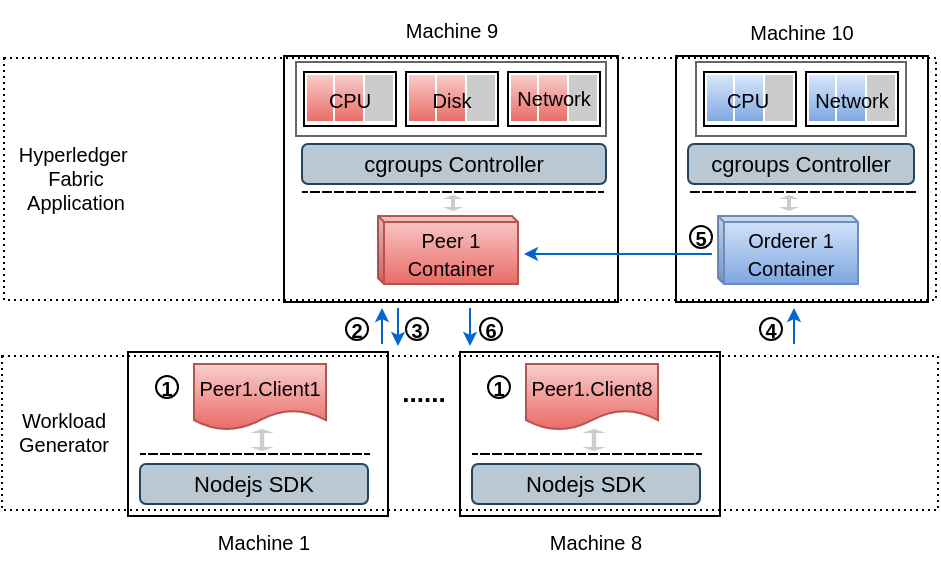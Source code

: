 <mxfile version="19.0.3" type="device"><diagram id="aW8BC6xyf7XYzy20FpQa" name="Page-1"><mxGraphModel dx="846" dy="538" grid="1" gridSize="10" guides="1" tooltips="1" connect="1" arrows="1" fold="1" page="1" pageScale="1" pageWidth="827" pageHeight="1169" math="0" shadow="0"><root><mxCell id="0"/><mxCell id="1" parent="0"/><mxCell id="LHHAvHQ3TDIsfeyb55IR-176" value="&lt;font style=&quot;font-size: 10px;&quot;&gt;Hyperledger&amp;nbsp;&lt;br style=&quot;&quot;&gt;Fabric&lt;br&gt;Application&lt;br&gt;&lt;/font&gt;" style="text;html=1;strokeColor=none;fillColor=none;align=center;verticalAlign=middle;whiteSpace=wrap;rounded=0;fontSize=8;" parent="1" vertex="1"><mxGeometry x="34" y="280" width="60" height="30" as="geometry"/></mxCell><mxCell id="LHHAvHQ3TDIsfeyb55IR-178" value="&lt;font style=&quot;font-size: 10px;&quot;&gt;Workload&lt;br&gt;Generator&lt;/font&gt;" style="text;html=1;strokeColor=none;fillColor=none;align=center;verticalAlign=middle;whiteSpace=wrap;rounded=0;fontSize=8;" parent="1" vertex="1"><mxGeometry x="28" y="407" width="60" height="30" as="geometry"/></mxCell><mxCell id="y3IzRbUAnqAGGWu6aX36-93" value="" style="rounded=0;whiteSpace=wrap;html=1;" parent="1" vertex="1"><mxGeometry x="168" y="234" width="167" height="123" as="geometry"/></mxCell><mxCell id="y3IzRbUAnqAGGWu6aX36-94" value="" style="rounded=0;whiteSpace=wrap;html=1;fillColor=#FFFFFF;fontColor=#333333;strokeColor=#666666;shadow=0;" parent="1" vertex="1"><mxGeometry x="174" y="237" width="155" height="37" as="geometry"/></mxCell><mxCell id="y3IzRbUAnqAGGWu6aX36-95" value="cgroups Controller" style="rounded=1;whiteSpace=wrap;html=1;fillColor=#bac8d3;strokeColor=#23445d;fontSize=11;" parent="1" vertex="1"><mxGeometry x="177" y="278" width="152" height="20" as="geometry"/></mxCell><mxCell id="y3IzRbUAnqAGGWu6aX36-96" value="" style="endArrow=none;dashed=1;html=1;rounded=0;fontColor=#000000;shape=link;sketch=0;width=0;" parent="1" edge="1"><mxGeometry width="50" height="50" relative="1" as="geometry"><mxPoint x="328" y="302" as="sourcePoint"/><mxPoint x="177" y="302" as="targetPoint"/></mxGeometry></mxCell><mxCell id="y3IzRbUAnqAGGWu6aX36-97" value="" style="html=1;shadow=0;dashed=0;align=center;verticalAlign=middle;shape=mxgraph.arrows2.twoWayArrow;dy=0.8;dx=1.0;fontColor=#000000;strokeColor=#CCCCCC;fillColor=#CCCCCC;direction=south;" parent="1" vertex="1"><mxGeometry x="250" y="304" width="5" height="7" as="geometry"/></mxCell><mxCell id="y3IzRbUAnqAGGWu6aX36-98" value="" style="rounded=0;whiteSpace=wrap;html=1;shadow=0;labelBackgroundColor=none;fontSize=10;fontColor=#000000;strokeColor=#000000;fillColor=#FFFFFF;" parent="1" vertex="1"><mxGeometry x="178" y="242" width="46" height="27" as="geometry"/></mxCell><mxCell id="y3IzRbUAnqAGGWu6aX36-99" value="" style="rounded=0;whiteSpace=wrap;html=1;shadow=0;fontSize=10;strokeColor=#FFFFFF;fillColor=#f8cecc;imageWidth=21;imageHeight=21;absoluteArcSize=1;gradientColor=#ea6b66;" parent="1" vertex="1"><mxGeometry x="179" y="243" width="15" height="24" as="geometry"/></mxCell><mxCell id="y3IzRbUAnqAGGWu6aX36-100" value="" style="rounded=0;whiteSpace=wrap;html=1;shadow=0;fontSize=10;strokeColor=#FFFFFF;fillColor=#f8cecc;imageWidth=21;imageHeight=21;absoluteArcSize=1;gradientColor=#ea6b66;" parent="1" vertex="1"><mxGeometry x="193" y="243" width="15" height="24" as="geometry"/></mxCell><mxCell id="y3IzRbUAnqAGGWu6aX36-101" value="" style="rounded=0;whiteSpace=wrap;html=1;shadow=0;fontSize=10;fontColor=#000000;strokeColor=#FFFFFF;fillColor=#CCCCCC;imageWidth=21;imageHeight=21;absoluteArcSize=1;" parent="1" vertex="1"><mxGeometry x="208" y="243" width="15" height="24" as="geometry"/></mxCell><mxCell id="y3IzRbUAnqAGGWu6aX36-102" value="CPU" style="text;html=1;strokeColor=none;fillColor=none;align=center;verticalAlign=middle;whiteSpace=wrap;rounded=0;fontSize=10;" parent="1" vertex="1"><mxGeometry x="174" y="244" width="54" height="24" as="geometry"/></mxCell><mxCell id="y3IzRbUAnqAGGWu6aX36-103" value="" style="rounded=0;whiteSpace=wrap;html=1;shadow=0;labelBackgroundColor=none;fontSize=10;fontColor=#000000;strokeColor=#000000;fillColor=#FFFFFF;" parent="1" vertex="1"><mxGeometry x="229" y="242" width="46" height="27" as="geometry"/></mxCell><mxCell id="y3IzRbUAnqAGGWu6aX36-104" value="" style="rounded=0;whiteSpace=wrap;html=1;shadow=0;fontSize=10;strokeColor=#FFFFFF;fillColor=#f8cecc;imageWidth=21;imageHeight=21;absoluteArcSize=1;gradientColor=#ea6b66;" parent="1" vertex="1"><mxGeometry x="230" y="243" width="15" height="24" as="geometry"/></mxCell><mxCell id="y3IzRbUAnqAGGWu6aX36-105" value="" style="rounded=0;whiteSpace=wrap;html=1;shadow=0;fontSize=10;strokeColor=#FFFFFF;fillColor=#f8cecc;imageWidth=21;imageHeight=21;absoluteArcSize=1;gradientColor=#ea6b66;" parent="1" vertex="1"><mxGeometry x="244" y="243" width="15" height="24" as="geometry"/></mxCell><mxCell id="y3IzRbUAnqAGGWu6aX36-106" value="" style="rounded=0;whiteSpace=wrap;html=1;shadow=0;fontSize=10;fontColor=#000000;strokeColor=#FFFFFF;fillColor=#CCCCCC;imageWidth=21;imageHeight=21;absoluteArcSize=1;" parent="1" vertex="1"><mxGeometry x="259" y="243" width="15" height="24" as="geometry"/></mxCell><mxCell id="y3IzRbUAnqAGGWu6aX36-107" value="Disk" style="text;html=1;strokeColor=none;fillColor=none;align=center;verticalAlign=middle;whiteSpace=wrap;rounded=0;fontSize=10;" parent="1" vertex="1"><mxGeometry x="225" y="244" width="54" height="24" as="geometry"/></mxCell><mxCell id="y3IzRbUAnqAGGWu6aX36-108" value="" style="rounded=0;whiteSpace=wrap;html=1;shadow=0;labelBackgroundColor=none;fontSize=10;fontColor=#000000;strokeColor=#000000;fillColor=#FFFFFF;" parent="1" vertex="1"><mxGeometry x="280" y="242" width="46" height="27" as="geometry"/></mxCell><mxCell id="y3IzRbUAnqAGGWu6aX36-109" value="" style="rounded=0;whiteSpace=wrap;html=1;shadow=0;fontSize=10;strokeColor=#FFFFFF;fillColor=#f8cecc;imageWidth=21;imageHeight=21;absoluteArcSize=1;gradientColor=#ea6b66;" parent="1" vertex="1"><mxGeometry x="281" y="243" width="15" height="24" as="geometry"/></mxCell><mxCell id="y3IzRbUAnqAGGWu6aX36-110" value="" style="rounded=0;whiteSpace=wrap;html=1;shadow=0;fontSize=10;strokeColor=#FFFFFF;fillColor=#f8cecc;imageWidth=21;imageHeight=21;absoluteArcSize=1;gradientColor=#ea6b66;" parent="1" vertex="1"><mxGeometry x="295" y="243" width="15" height="24" as="geometry"/></mxCell><mxCell id="y3IzRbUAnqAGGWu6aX36-111" value="" style="rounded=0;whiteSpace=wrap;html=1;shadow=0;fontSize=10;fontColor=#000000;strokeColor=#FFFFFF;fillColor=#CCCCCC;imageWidth=21;imageHeight=21;absoluteArcSize=1;" parent="1" vertex="1"><mxGeometry x="310" y="243" width="15" height="24" as="geometry"/></mxCell><mxCell id="y3IzRbUAnqAGGWu6aX36-112" value="Network" style="text;html=1;strokeColor=none;fillColor=none;align=center;verticalAlign=middle;whiteSpace=wrap;rounded=0;fontSize=10;" parent="1" vertex="1"><mxGeometry x="276" y="243" width="54" height="24" as="geometry"/></mxCell><mxCell id="y3IzRbUAnqAGGWu6aX36-118" value="&lt;font style=&quot;font-size: 10px;&quot;&gt;Peer 1&lt;br style=&quot;&quot;&gt;Container&lt;/font&gt;" style="shape=cube;whiteSpace=wrap;html=1;boundedLbl=1;backgroundOutline=1;darkOpacity=0.05;darkOpacity2=0.1;shadow=0;strokeColor=#b85450;fillColor=#f8cecc;size=3;fontSize=11;gradientColor=#ea6b66;" parent="1" vertex="1"><mxGeometry x="215" y="314" width="70" height="34" as="geometry"/></mxCell><mxCell id="y3IzRbUAnqAGGWu6aX36-119" value="&lt;font style=&quot;font-size: 10px;&quot;&gt;Machine 9&lt;/font&gt;" style="text;html=1;strokeColor=none;fillColor=none;align=center;verticalAlign=middle;whiteSpace=wrap;rounded=0;fontSize=10;" parent="1" vertex="1"><mxGeometry x="222" y="206" width="60" height="30" as="geometry"/></mxCell><mxCell id="y3IzRbUAnqAGGWu6aX36-120" value="" style="rounded=0;whiteSpace=wrap;html=1;" parent="1" vertex="1"><mxGeometry x="364" y="234" width="126" height="123" as="geometry"/></mxCell><mxCell id="y3IzRbUAnqAGGWu6aX36-121" value="" style="rounded=0;whiteSpace=wrap;html=1;fillColor=#FFFFFF;fontColor=#333333;strokeColor=#666666;shadow=0;" parent="1" vertex="1"><mxGeometry x="374" y="237" width="105" height="37" as="geometry"/></mxCell><mxCell id="y3IzRbUAnqAGGWu6aX36-122" value="cgroups Controller" style="rounded=1;whiteSpace=wrap;html=1;fillColor=#bac8d3;strokeColor=#23445d;fontSize=11;" parent="1" vertex="1"><mxGeometry x="370" y="278" width="113" height="20" as="geometry"/></mxCell><mxCell id="y3IzRbUAnqAGGWu6aX36-123" value="" style="endArrow=none;dashed=1;html=1;rounded=0;fontColor=#000000;shape=link;sketch=0;width=0;" parent="1" edge="1"><mxGeometry width="50" height="50" relative="1" as="geometry"><mxPoint x="484" y="302" as="sourcePoint"/><mxPoint x="371" y="302" as="targetPoint"/></mxGeometry></mxCell><mxCell id="y3IzRbUAnqAGGWu6aX36-124" value="" style="html=1;shadow=0;dashed=0;align=center;verticalAlign=middle;shape=mxgraph.arrows2.twoWayArrow;dy=0.8;dx=1.0;fontColor=#000000;strokeColor=#CCCCCC;fillColor=#CCCCCC;direction=south;" parent="1" vertex="1"><mxGeometry x="418" y="304" width="5" height="7" as="geometry"/></mxCell><mxCell id="y3IzRbUAnqAGGWu6aX36-125" value="" style="rounded=0;whiteSpace=wrap;html=1;shadow=0;labelBackgroundColor=none;fontSize=10;fontColor=#000000;strokeColor=#000000;fillColor=#FFFFFF;" parent="1" vertex="1"><mxGeometry x="378" y="242" width="46" height="27" as="geometry"/></mxCell><mxCell id="y3IzRbUAnqAGGWu6aX36-126" value="" style="rounded=0;whiteSpace=wrap;html=1;shadow=0;fontSize=10;strokeColor=#FFFFFF;fillColor=#dae8fc;imageWidth=21;imageHeight=21;absoluteArcSize=1;gradientColor=#7ea6e0;" parent="1" vertex="1"><mxGeometry x="379" y="243" width="15" height="24" as="geometry"/></mxCell><mxCell id="y3IzRbUAnqAGGWu6aX36-127" value="" style="rounded=0;whiteSpace=wrap;html=1;shadow=0;fontSize=10;strokeColor=#FFFFFF;fillColor=#dae8fc;imageWidth=21;imageHeight=21;absoluteArcSize=1;gradientColor=#7ea6e0;" parent="1" vertex="1"><mxGeometry x="393" y="243" width="15" height="24" as="geometry"/></mxCell><mxCell id="y3IzRbUAnqAGGWu6aX36-128" value="" style="rounded=0;whiteSpace=wrap;html=1;shadow=0;fontSize=10;fontColor=#000000;strokeColor=#FFFFFF;fillColor=#CCCCCC;imageWidth=21;imageHeight=21;absoluteArcSize=1;" parent="1" vertex="1"><mxGeometry x="408" y="243" width="15" height="24" as="geometry"/></mxCell><mxCell id="y3IzRbUAnqAGGWu6aX36-129" value="CPU" style="text;html=1;strokeColor=none;fillColor=none;align=center;verticalAlign=middle;whiteSpace=wrap;rounded=0;fontSize=10;" parent="1" vertex="1"><mxGeometry x="373" y="244" width="54" height="24" as="geometry"/></mxCell><mxCell id="y3IzRbUAnqAGGWu6aX36-135" value="" style="rounded=0;whiteSpace=wrap;html=1;shadow=0;labelBackgroundColor=none;fontSize=10;fontColor=#000000;strokeColor=#000000;fillColor=#FFFFFF;" parent="1" vertex="1"><mxGeometry x="429" y="242" width="46" height="27" as="geometry"/></mxCell><mxCell id="y3IzRbUAnqAGGWu6aX36-136" value="" style="rounded=0;whiteSpace=wrap;html=1;shadow=0;fontSize=10;strokeColor=#FFFFFF;fillColor=#dae8fc;imageWidth=21;imageHeight=21;absoluteArcSize=1;gradientColor=#7ea6e0;" parent="1" vertex="1"><mxGeometry x="430" y="243" width="15" height="24" as="geometry"/></mxCell><mxCell id="y3IzRbUAnqAGGWu6aX36-137" value="" style="rounded=0;whiteSpace=wrap;html=1;shadow=0;fontSize=10;strokeColor=#FFFFFF;fillColor=#dae8fc;imageWidth=21;imageHeight=21;absoluteArcSize=1;gradientColor=#7ea6e0;" parent="1" vertex="1"><mxGeometry x="444" y="243" width="15" height="24" as="geometry"/></mxCell><mxCell id="y3IzRbUAnqAGGWu6aX36-138" value="" style="rounded=0;whiteSpace=wrap;html=1;shadow=0;fontSize=10;fontColor=#000000;strokeColor=#FFFFFF;fillColor=#CCCCCC;imageWidth=21;imageHeight=21;absoluteArcSize=1;" parent="1" vertex="1"><mxGeometry x="459" y="243" width="15" height="24" as="geometry"/></mxCell><mxCell id="y3IzRbUAnqAGGWu6aX36-139" value="Network" style="text;html=1;strokeColor=none;fillColor=none;align=center;verticalAlign=middle;whiteSpace=wrap;rounded=0;fontSize=10;" parent="1" vertex="1"><mxGeometry x="425" y="244" width="54" height="24" as="geometry"/></mxCell><mxCell id="y3IzRbUAnqAGGWu6aX36-145" value="&lt;font style=&quot;font-size: 10px;&quot;&gt;Orderer 1&lt;br style=&quot;&quot;&gt;Container&lt;/font&gt;" style="shape=cube;whiteSpace=wrap;html=1;boundedLbl=1;backgroundOutline=1;darkOpacity=0.05;darkOpacity2=0.1;shadow=0;strokeColor=#6c8ebf;fillColor=#dae8fc;size=3;fontSize=11;gradientColor=#7ea6e0;" parent="1" vertex="1"><mxGeometry x="385" y="314" width="70" height="34" as="geometry"/></mxCell><mxCell id="y3IzRbUAnqAGGWu6aX36-146" value="&lt;font style=&quot;font-size: 10px;&quot;&gt;Machine 10&lt;/font&gt;" style="text;html=1;strokeColor=none;fillColor=none;align=center;verticalAlign=middle;whiteSpace=wrap;rounded=0;fontSize=10;" parent="1" vertex="1"><mxGeometry x="397" y="207" width="60" height="30" as="geometry"/></mxCell><mxCell id="y3IzRbUAnqAGGWu6aX36-173" value="" style="endArrow=classic;html=1;rounded=0;fontSize=10;strokeColor=#0066CC;endSize=4;startSize=4;" parent="1" edge="1"><mxGeometry width="50" height="50" relative="1" as="geometry"><mxPoint x="423" y="378" as="sourcePoint"/><mxPoint x="423" y="360.0" as="targetPoint"/></mxGeometry></mxCell><mxCell id="y3IzRbUAnqAGGWu6aX36-178" value="4" style="ellipse;whiteSpace=wrap;html=1;aspect=fixed;fontSize=10;strokeColor=#000000;fillColor=#FFFFFF;fontStyle=1" parent="1" vertex="1"><mxGeometry x="406" y="365" width="11" height="11" as="geometry"/></mxCell><mxCell id="y3IzRbUAnqAGGWu6aX36-184" value="" style="endArrow=classic;html=1;rounded=0;fontSize=10;strokeColor=#0066CC;endSize=4;startSize=4;jumpSize=6;" parent="1" edge="1"><mxGeometry width="50" height="50" relative="1" as="geometry"><mxPoint x="382" y="333" as="sourcePoint"/><mxPoint x="288" y="333.0" as="targetPoint"/></mxGeometry></mxCell><mxCell id="y3IzRbUAnqAGGWu6aX36-185" value="5" style="ellipse;whiteSpace=wrap;html=1;aspect=fixed;fontSize=10;strokeColor=#000000;fillColor=#FFFFFF;fontStyle=1" parent="1" vertex="1"><mxGeometry x="371" y="319" width="11" height="11" as="geometry"/></mxCell><mxCell id="LHHAvHQ3TDIsfeyb55IR-174" value="" style="rounded=0;whiteSpace=wrap;html=1;shadow=0;labelBackgroundColor=none;fontSize=11;dashed=1;dashPattern=1 2;fillColor=none;strokeColor=#000000;" parent="1" vertex="1"><mxGeometry x="28" y="235" width="466" height="121" as="geometry"/></mxCell><mxCell id="m45Jjj65SqUyKo0MYAkO-11" value="" style="rounded=0;whiteSpace=wrap;html=1;" vertex="1" parent="1"><mxGeometry x="90" y="382" width="130" height="82" as="geometry"/></mxCell><mxCell id="m45Jjj65SqUyKo0MYAkO-12" value="Nodejs SDK" style="rounded=1;whiteSpace=wrap;html=1;fontSize=11;fillColor=#bac8d3;strokeColor=#23445d;" vertex="1" parent="1"><mxGeometry x="96" y="438" width="114" height="20" as="geometry"/></mxCell><mxCell id="m45Jjj65SqUyKo0MYAkO-13" value="" style="endArrow=none;dashed=1;html=1;rounded=0;fontColor=#000000;shape=link;sketch=0;width=0;" edge="1" parent="1"><mxGeometry width="50" height="50" relative="1" as="geometry"><mxPoint x="211" y="433.0" as="sourcePoint"/><mxPoint x="96" y="433.0" as="targetPoint"/></mxGeometry></mxCell><mxCell id="m45Jjj65SqUyKo0MYAkO-14" value="" style="html=1;shadow=0;dashed=0;align=center;verticalAlign=middle;shape=mxgraph.arrows2.twoWayArrow;dy=0.8;dx=1.0;fontColor=#000000;strokeColor=#CCCCCC;fillColor=#CCCCCC;direction=south;" vertex="1" parent="1"><mxGeometry x="154" y="421" width="6" height="10" as="geometry"/></mxCell><mxCell id="m45Jjj65SqUyKo0MYAkO-16" value="&lt;font style=&quot;font-size: 10px;&quot;&gt;Peer1.Client1&lt;/font&gt;" style="shape=document;whiteSpace=wrap;html=1;boundedLbl=1;fillColor=#f8cecc;strokeColor=#b85450;gradientColor=#ea6b66;" vertex="1" parent="1"><mxGeometry x="123" y="388" width="66" height="33" as="geometry"/></mxCell><mxCell id="m45Jjj65SqUyKo0MYAkO-17" value="&lt;font style=&quot;font-size: 10px;&quot;&gt;Machine 1&lt;/font&gt;" style="text;html=1;strokeColor=none;fillColor=none;align=center;verticalAlign=middle;whiteSpace=wrap;rounded=0;fontSize=10;" vertex="1" parent="1"><mxGeometry x="128" y="462" width="60" height="30" as="geometry"/></mxCell><mxCell id="m45Jjj65SqUyKo0MYAkO-23" value="1" style="ellipse;whiteSpace=wrap;html=1;aspect=fixed;fontSize=10;strokeColor=#000000;fillColor=#FFFFFF;fontStyle=1" vertex="1" parent="1"><mxGeometry x="104" y="394" width="11" height="11" as="geometry"/></mxCell><mxCell id="m45Jjj65SqUyKo0MYAkO-27" value="&lt;b&gt;&lt;font style=&quot;font-size: 13px;&quot;&gt;......&lt;/font&gt;&lt;/b&gt;" style="text;html=1;strokeColor=none;fillColor=none;align=center;verticalAlign=middle;whiteSpace=wrap;rounded=0;fontSize=10;" vertex="1" parent="1"><mxGeometry x="208" y="387" width="60" height="30" as="geometry"/></mxCell><mxCell id="m45Jjj65SqUyKo0MYAkO-28" value="" style="rounded=0;whiteSpace=wrap;html=1;" vertex="1" parent="1"><mxGeometry x="256" y="382" width="130" height="82" as="geometry"/></mxCell><mxCell id="m45Jjj65SqUyKo0MYAkO-29" value="Nodejs SDK" style="rounded=1;whiteSpace=wrap;html=1;fontSize=11;fillColor=#bac8d3;strokeColor=#23445d;" vertex="1" parent="1"><mxGeometry x="262" y="438" width="114" height="20" as="geometry"/></mxCell><mxCell id="m45Jjj65SqUyKo0MYAkO-30" value="" style="endArrow=none;dashed=1;html=1;rounded=0;fontColor=#000000;shape=link;sketch=0;width=0;" edge="1" parent="1"><mxGeometry width="50" height="50" relative="1" as="geometry"><mxPoint x="377" y="433.0" as="sourcePoint"/><mxPoint x="262.0" y="433.0" as="targetPoint"/></mxGeometry></mxCell><mxCell id="m45Jjj65SqUyKo0MYAkO-31" value="" style="html=1;shadow=0;dashed=0;align=center;verticalAlign=middle;shape=mxgraph.arrows2.twoWayArrow;dy=0.8;dx=1.0;fontColor=#000000;strokeColor=#CCCCCC;fillColor=#CCCCCC;direction=south;" vertex="1" parent="1"><mxGeometry x="320" y="421" width="6" height="10" as="geometry"/></mxCell><mxCell id="m45Jjj65SqUyKo0MYAkO-32" value="&lt;font style=&quot;font-size: 10px;&quot;&gt;Peer1.Client8&lt;/font&gt;" style="shape=document;whiteSpace=wrap;html=1;boundedLbl=1;fillColor=#f8cecc;strokeColor=#b85450;gradientColor=#ea6b66;" vertex="1" parent="1"><mxGeometry x="289" y="388" width="66" height="33" as="geometry"/></mxCell><mxCell id="m45Jjj65SqUyKo0MYAkO-33" value="&lt;font style=&quot;font-size: 10px;&quot;&gt;Machine 8&lt;/font&gt;" style="text;html=1;strokeColor=none;fillColor=none;align=center;verticalAlign=middle;whiteSpace=wrap;rounded=0;fontSize=10;" vertex="1" parent="1"><mxGeometry x="294" y="462" width="60" height="30" as="geometry"/></mxCell><mxCell id="m45Jjj65SqUyKo0MYAkO-39" value="1" style="ellipse;whiteSpace=wrap;html=1;aspect=fixed;fontSize=10;strokeColor=#000000;fillColor=#FFFFFF;fontStyle=1" vertex="1" parent="1"><mxGeometry x="270" y="394" width="11" height="11" as="geometry"/></mxCell><mxCell id="m45Jjj65SqUyKo0MYAkO-42" value="" style="endArrow=classic;html=1;rounded=0;fontSize=10;strokeColor=#0066CC;endSize=4;startSize=4;" edge="1" parent="1"><mxGeometry width="50" height="50" relative="1" as="geometry"><mxPoint x="217" y="378" as="sourcePoint"/><mxPoint x="217" y="360.0" as="targetPoint"/></mxGeometry></mxCell><mxCell id="m45Jjj65SqUyKo0MYAkO-43" value="" style="endArrow=classic;html=1;rounded=0;fontSize=10;strokeColor=#0066CC;endSize=4;startSize=4;jumpSize=6;" edge="1" parent="1"><mxGeometry width="50" height="50" relative="1" as="geometry"><mxPoint x="225.0" y="360.0" as="sourcePoint"/><mxPoint x="225.0" y="379" as="targetPoint"/></mxGeometry></mxCell><mxCell id="m45Jjj65SqUyKo0MYAkO-44" value="" style="endArrow=classic;html=1;rounded=0;fontSize=10;strokeColor=#0066CC;endSize=4;startSize=4;jumpSize=6;" edge="1" parent="1"><mxGeometry width="50" height="50" relative="1" as="geometry"><mxPoint x="261" y="360.0" as="sourcePoint"/><mxPoint x="261" y="379" as="targetPoint"/></mxGeometry></mxCell><mxCell id="m45Jjj65SqUyKo0MYAkO-45" value="2" style="ellipse;whiteSpace=wrap;html=1;aspect=fixed;fontSize=10;strokeColor=#000000;fillColor=#FFFFFF;fontStyle=1" vertex="1" parent="1"><mxGeometry x="199" y="365" width="11" height="11" as="geometry"/></mxCell><mxCell id="m45Jjj65SqUyKo0MYAkO-46" value="3" style="ellipse;whiteSpace=wrap;html=1;aspect=fixed;fontSize=10;strokeColor=#000000;fillColor=#FFFFFF;fontStyle=1" vertex="1" parent="1"><mxGeometry x="229" y="365" width="11" height="11" as="geometry"/></mxCell><mxCell id="m45Jjj65SqUyKo0MYAkO-47" value="6" style="ellipse;whiteSpace=wrap;html=1;aspect=fixed;fontSize=10;strokeColor=#000000;fillColor=#FFFFFF;fontStyle=1" vertex="1" parent="1"><mxGeometry x="266" y="365" width="11" height="11" as="geometry"/></mxCell><mxCell id="y3IzRbUAnqAGGWu6aX36-191" value="" style="rounded=0;whiteSpace=wrap;html=1;shadow=0;labelBackgroundColor=none;fontSize=11;dashed=1;dashPattern=1 2;fillColor=none;strokeColor=#000000;" parent="1" vertex="1"><mxGeometry x="27" y="384" width="468" height="77" as="geometry"/></mxCell></root></mxGraphModel></diagram></mxfile>